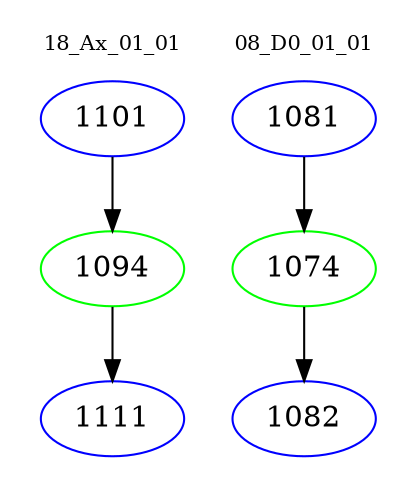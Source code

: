 digraph{
subgraph cluster_0 {
color = white
label = "18_Ax_01_01";
fontsize=10;
T0_1101 [label="1101", color="blue"]
T0_1101 -> T0_1094 [color="black"]
T0_1094 [label="1094", color="green"]
T0_1094 -> T0_1111 [color="black"]
T0_1111 [label="1111", color="blue"]
}
subgraph cluster_1 {
color = white
label = "08_D0_01_01";
fontsize=10;
T1_1081 [label="1081", color="blue"]
T1_1081 -> T1_1074 [color="black"]
T1_1074 [label="1074", color="green"]
T1_1074 -> T1_1082 [color="black"]
T1_1082 [label="1082", color="blue"]
}
}
